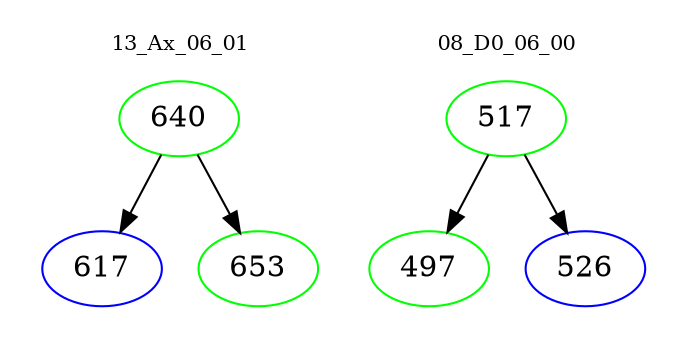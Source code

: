 digraph{
subgraph cluster_0 {
color = white
label = "13_Ax_06_01";
fontsize=10;
T0_640 [label="640", color="green"]
T0_640 -> T0_617 [color="black"]
T0_617 [label="617", color="blue"]
T0_640 -> T0_653 [color="black"]
T0_653 [label="653", color="green"]
}
subgraph cluster_1 {
color = white
label = "08_D0_06_00";
fontsize=10;
T1_517 [label="517", color="green"]
T1_517 -> T1_497 [color="black"]
T1_497 [label="497", color="green"]
T1_517 -> T1_526 [color="black"]
T1_526 [label="526", color="blue"]
}
}
